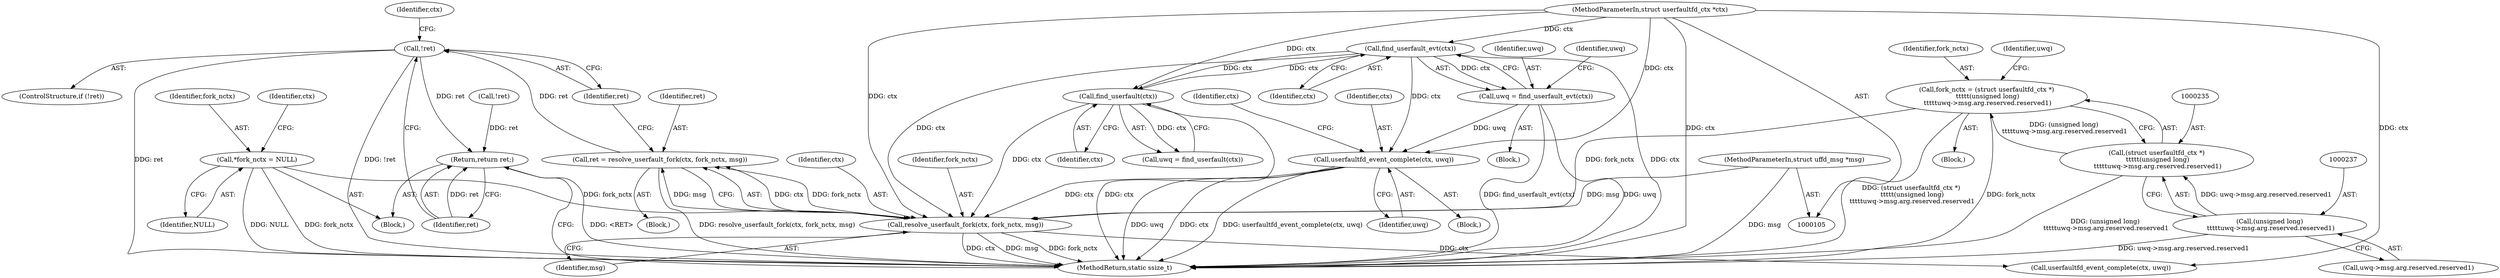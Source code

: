 digraph "1_linux_384632e67e0829deb8015ee6ad916b180049d252@del" {
"1000353" [label="(Call,!ret)"];
"1000346" [label="(Call,ret = resolve_userfault_fork(ctx, fork_nctx, msg))"];
"1000348" [label="(Call,resolve_userfault_fork(ctx, fork_nctx, msg))"];
"1000267" [label="(Call,userfaultfd_event_complete(ctx, uwq))"];
"1000212" [label="(Call,find_userfault_evt(ctx))"];
"1000148" [label="(Call,find_userfault(ctx))"];
"1000106" [label="(MethodParameterIn,struct userfaultfd_ctx *ctx)"];
"1000210" [label="(Call,uwq = find_userfault_evt(ctx))"];
"1000232" [label="(Call,fork_nctx = (struct userfaultfd_ctx *)\n \t\t\t\t\t(unsigned long)\n \t\t\t\t\tuwq->msg.arg.reserved.reserved1)"];
"1000234" [label="(Call,(struct userfaultfd_ctx *)\n \t\t\t\t\t(unsigned long)\n \t\t\t\t\tuwq->msg.arg.reserved.reserved1)"];
"1000236" [label="(Call,(unsigned long)\n \t\t\t\t\tuwq->msg.arg.reserved.reserved1)"];
"1000118" [label="(Call,*fork_nctx = NULL)"];
"1000108" [label="(MethodParameterIn,struct uffd_msg *msg)"];
"1000406" [label="(Return,return ret;)"];
"1000351" [label="(Identifier,msg)"];
"1000234" [label="(Call,(struct userfaultfd_ctx *)\n \t\t\t\t\t(unsigned long)\n \t\t\t\t\tuwq->msg.arg.reserved.reserved1)"];
"1000148" [label="(Call,find_userfault(ctx))"];
"1000233" [label="(Identifier,fork_nctx)"];
"1000231" [label="(Block,)"];
"1000136" [label="(Block,)"];
"1000350" [label="(Identifier,fork_nctx)"];
"1000238" [label="(Call,uwq->msg.arg.reserved.reserved1)"];
"1000354" [label="(Identifier,ret)"];
"1000109" [label="(Block,)"];
"1000268" [label="(Identifier,ctx)"];
"1000396" [label="(Call,userfaultfd_event_complete(ctx, uwq))"];
"1000232" [label="(Call,fork_nctx = (struct userfaultfd_ctx *)\n \t\t\t\t\t(unsigned long)\n \t\t\t\t\tuwq->msg.arg.reserved.reserved1)"];
"1000210" [label="(Call,uwq = find_userfault_evt(ctx))"];
"1000213" [label="(Identifier,ctx)"];
"1000146" [label="(Call,uwq = find_userfault(ctx))"];
"1000349" [label="(Identifier,ctx)"];
"1000251" [label="(Identifier,uwq)"];
"1000216" [label="(Block,)"];
"1000119" [label="(Identifier,fork_nctx)"];
"1000338" [label="(Call,!ret)"];
"1000269" [label="(Identifier,uwq)"];
"1000120" [label="(Identifier,NULL)"];
"1000274" [label="(Identifier,ctx)"];
"1000118" [label="(Call,*fork_nctx = NULL)"];
"1000407" [label="(Identifier,ret)"];
"1000352" [label="(ControlStructure,if (!ret))"];
"1000108" [label="(MethodParameterIn,struct uffd_msg *msg)"];
"1000348" [label="(Call,resolve_userfault_fork(ctx, fork_nctx, msg))"];
"1000406" [label="(Return,return ret;)"];
"1000408" [label="(MethodReturn,static ssize_t)"];
"1000106" [label="(MethodParameterIn,struct userfaultfd_ctx *ctx)"];
"1000211" [label="(Identifier,uwq)"];
"1000346" [label="(Call,ret = resolve_userfault_fork(ctx, fork_nctx, msg))"];
"1000125" [label="(Identifier,ctx)"];
"1000149" [label="(Identifier,ctx)"];
"1000215" [label="(Identifier,uwq)"];
"1000353" [label="(Call,!ret)"];
"1000360" [label="(Identifier,ctx)"];
"1000345" [label="(Block,)"];
"1000347" [label="(Identifier,ret)"];
"1000267" [label="(Call,userfaultfd_event_complete(ctx, uwq))"];
"1000212" [label="(Call,find_userfault_evt(ctx))"];
"1000236" [label="(Call,(unsigned long)\n \t\t\t\t\tuwq->msg.arg.reserved.reserved1)"];
"1000353" -> "1000352"  [label="AST: "];
"1000353" -> "1000354"  [label="CFG: "];
"1000354" -> "1000353"  [label="AST: "];
"1000360" -> "1000353"  [label="CFG: "];
"1000407" -> "1000353"  [label="CFG: "];
"1000353" -> "1000408"  [label="DDG: !ret"];
"1000353" -> "1000408"  [label="DDG: ret"];
"1000346" -> "1000353"  [label="DDG: ret"];
"1000353" -> "1000406"  [label="DDG: ret"];
"1000346" -> "1000345"  [label="AST: "];
"1000346" -> "1000348"  [label="CFG: "];
"1000347" -> "1000346"  [label="AST: "];
"1000348" -> "1000346"  [label="AST: "];
"1000354" -> "1000346"  [label="CFG: "];
"1000346" -> "1000408"  [label="DDG: resolve_userfault_fork(ctx, fork_nctx, msg)"];
"1000348" -> "1000346"  [label="DDG: ctx"];
"1000348" -> "1000346"  [label="DDG: fork_nctx"];
"1000348" -> "1000346"  [label="DDG: msg"];
"1000348" -> "1000351"  [label="CFG: "];
"1000349" -> "1000348"  [label="AST: "];
"1000350" -> "1000348"  [label="AST: "];
"1000351" -> "1000348"  [label="AST: "];
"1000348" -> "1000408"  [label="DDG: ctx"];
"1000348" -> "1000408"  [label="DDG: msg"];
"1000348" -> "1000408"  [label="DDG: fork_nctx"];
"1000267" -> "1000348"  [label="DDG: ctx"];
"1000148" -> "1000348"  [label="DDG: ctx"];
"1000212" -> "1000348"  [label="DDG: ctx"];
"1000106" -> "1000348"  [label="DDG: ctx"];
"1000232" -> "1000348"  [label="DDG: fork_nctx"];
"1000118" -> "1000348"  [label="DDG: fork_nctx"];
"1000108" -> "1000348"  [label="DDG: msg"];
"1000348" -> "1000396"  [label="DDG: ctx"];
"1000267" -> "1000216"  [label="AST: "];
"1000267" -> "1000269"  [label="CFG: "];
"1000268" -> "1000267"  [label="AST: "];
"1000269" -> "1000267"  [label="AST: "];
"1000274" -> "1000267"  [label="CFG: "];
"1000267" -> "1000408"  [label="DDG: uwq"];
"1000267" -> "1000408"  [label="DDG: ctx"];
"1000267" -> "1000408"  [label="DDG: userfaultfd_event_complete(ctx, uwq)"];
"1000212" -> "1000267"  [label="DDG: ctx"];
"1000106" -> "1000267"  [label="DDG: ctx"];
"1000210" -> "1000267"  [label="DDG: uwq"];
"1000212" -> "1000210"  [label="AST: "];
"1000212" -> "1000213"  [label="CFG: "];
"1000213" -> "1000212"  [label="AST: "];
"1000210" -> "1000212"  [label="CFG: "];
"1000212" -> "1000408"  [label="DDG: ctx"];
"1000212" -> "1000148"  [label="DDG: ctx"];
"1000212" -> "1000210"  [label="DDG: ctx"];
"1000148" -> "1000212"  [label="DDG: ctx"];
"1000106" -> "1000212"  [label="DDG: ctx"];
"1000148" -> "1000146"  [label="AST: "];
"1000148" -> "1000149"  [label="CFG: "];
"1000149" -> "1000148"  [label="AST: "];
"1000146" -> "1000148"  [label="CFG: "];
"1000148" -> "1000408"  [label="DDG: ctx"];
"1000148" -> "1000146"  [label="DDG: ctx"];
"1000106" -> "1000148"  [label="DDG: ctx"];
"1000106" -> "1000105"  [label="AST: "];
"1000106" -> "1000408"  [label="DDG: ctx"];
"1000106" -> "1000396"  [label="DDG: ctx"];
"1000210" -> "1000136"  [label="AST: "];
"1000211" -> "1000210"  [label="AST: "];
"1000215" -> "1000210"  [label="CFG: "];
"1000210" -> "1000408"  [label="DDG: find_userfault_evt(ctx)"];
"1000210" -> "1000408"  [label="DDG: uwq"];
"1000232" -> "1000231"  [label="AST: "];
"1000232" -> "1000234"  [label="CFG: "];
"1000233" -> "1000232"  [label="AST: "];
"1000234" -> "1000232"  [label="AST: "];
"1000251" -> "1000232"  [label="CFG: "];
"1000232" -> "1000408"  [label="DDG: fork_nctx"];
"1000232" -> "1000408"  [label="DDG: (struct userfaultfd_ctx *)\n \t\t\t\t\t(unsigned long)\n \t\t\t\t\tuwq->msg.arg.reserved.reserved1"];
"1000234" -> "1000232"  [label="DDG: (unsigned long)\n \t\t\t\t\tuwq->msg.arg.reserved.reserved1"];
"1000234" -> "1000236"  [label="CFG: "];
"1000235" -> "1000234"  [label="AST: "];
"1000236" -> "1000234"  [label="AST: "];
"1000234" -> "1000408"  [label="DDG: (unsigned long)\n \t\t\t\t\tuwq->msg.arg.reserved.reserved1"];
"1000236" -> "1000234"  [label="DDG: uwq->msg.arg.reserved.reserved1"];
"1000236" -> "1000238"  [label="CFG: "];
"1000237" -> "1000236"  [label="AST: "];
"1000238" -> "1000236"  [label="AST: "];
"1000236" -> "1000408"  [label="DDG: uwq->msg.arg.reserved.reserved1"];
"1000118" -> "1000109"  [label="AST: "];
"1000118" -> "1000120"  [label="CFG: "];
"1000119" -> "1000118"  [label="AST: "];
"1000120" -> "1000118"  [label="AST: "];
"1000125" -> "1000118"  [label="CFG: "];
"1000118" -> "1000408"  [label="DDG: NULL"];
"1000118" -> "1000408"  [label="DDG: fork_nctx"];
"1000108" -> "1000105"  [label="AST: "];
"1000108" -> "1000408"  [label="DDG: msg"];
"1000406" -> "1000109"  [label="AST: "];
"1000406" -> "1000407"  [label="CFG: "];
"1000407" -> "1000406"  [label="AST: "];
"1000408" -> "1000406"  [label="CFG: "];
"1000406" -> "1000408"  [label="DDG: <RET>"];
"1000407" -> "1000406"  [label="DDG: ret"];
"1000338" -> "1000406"  [label="DDG: ret"];
}
